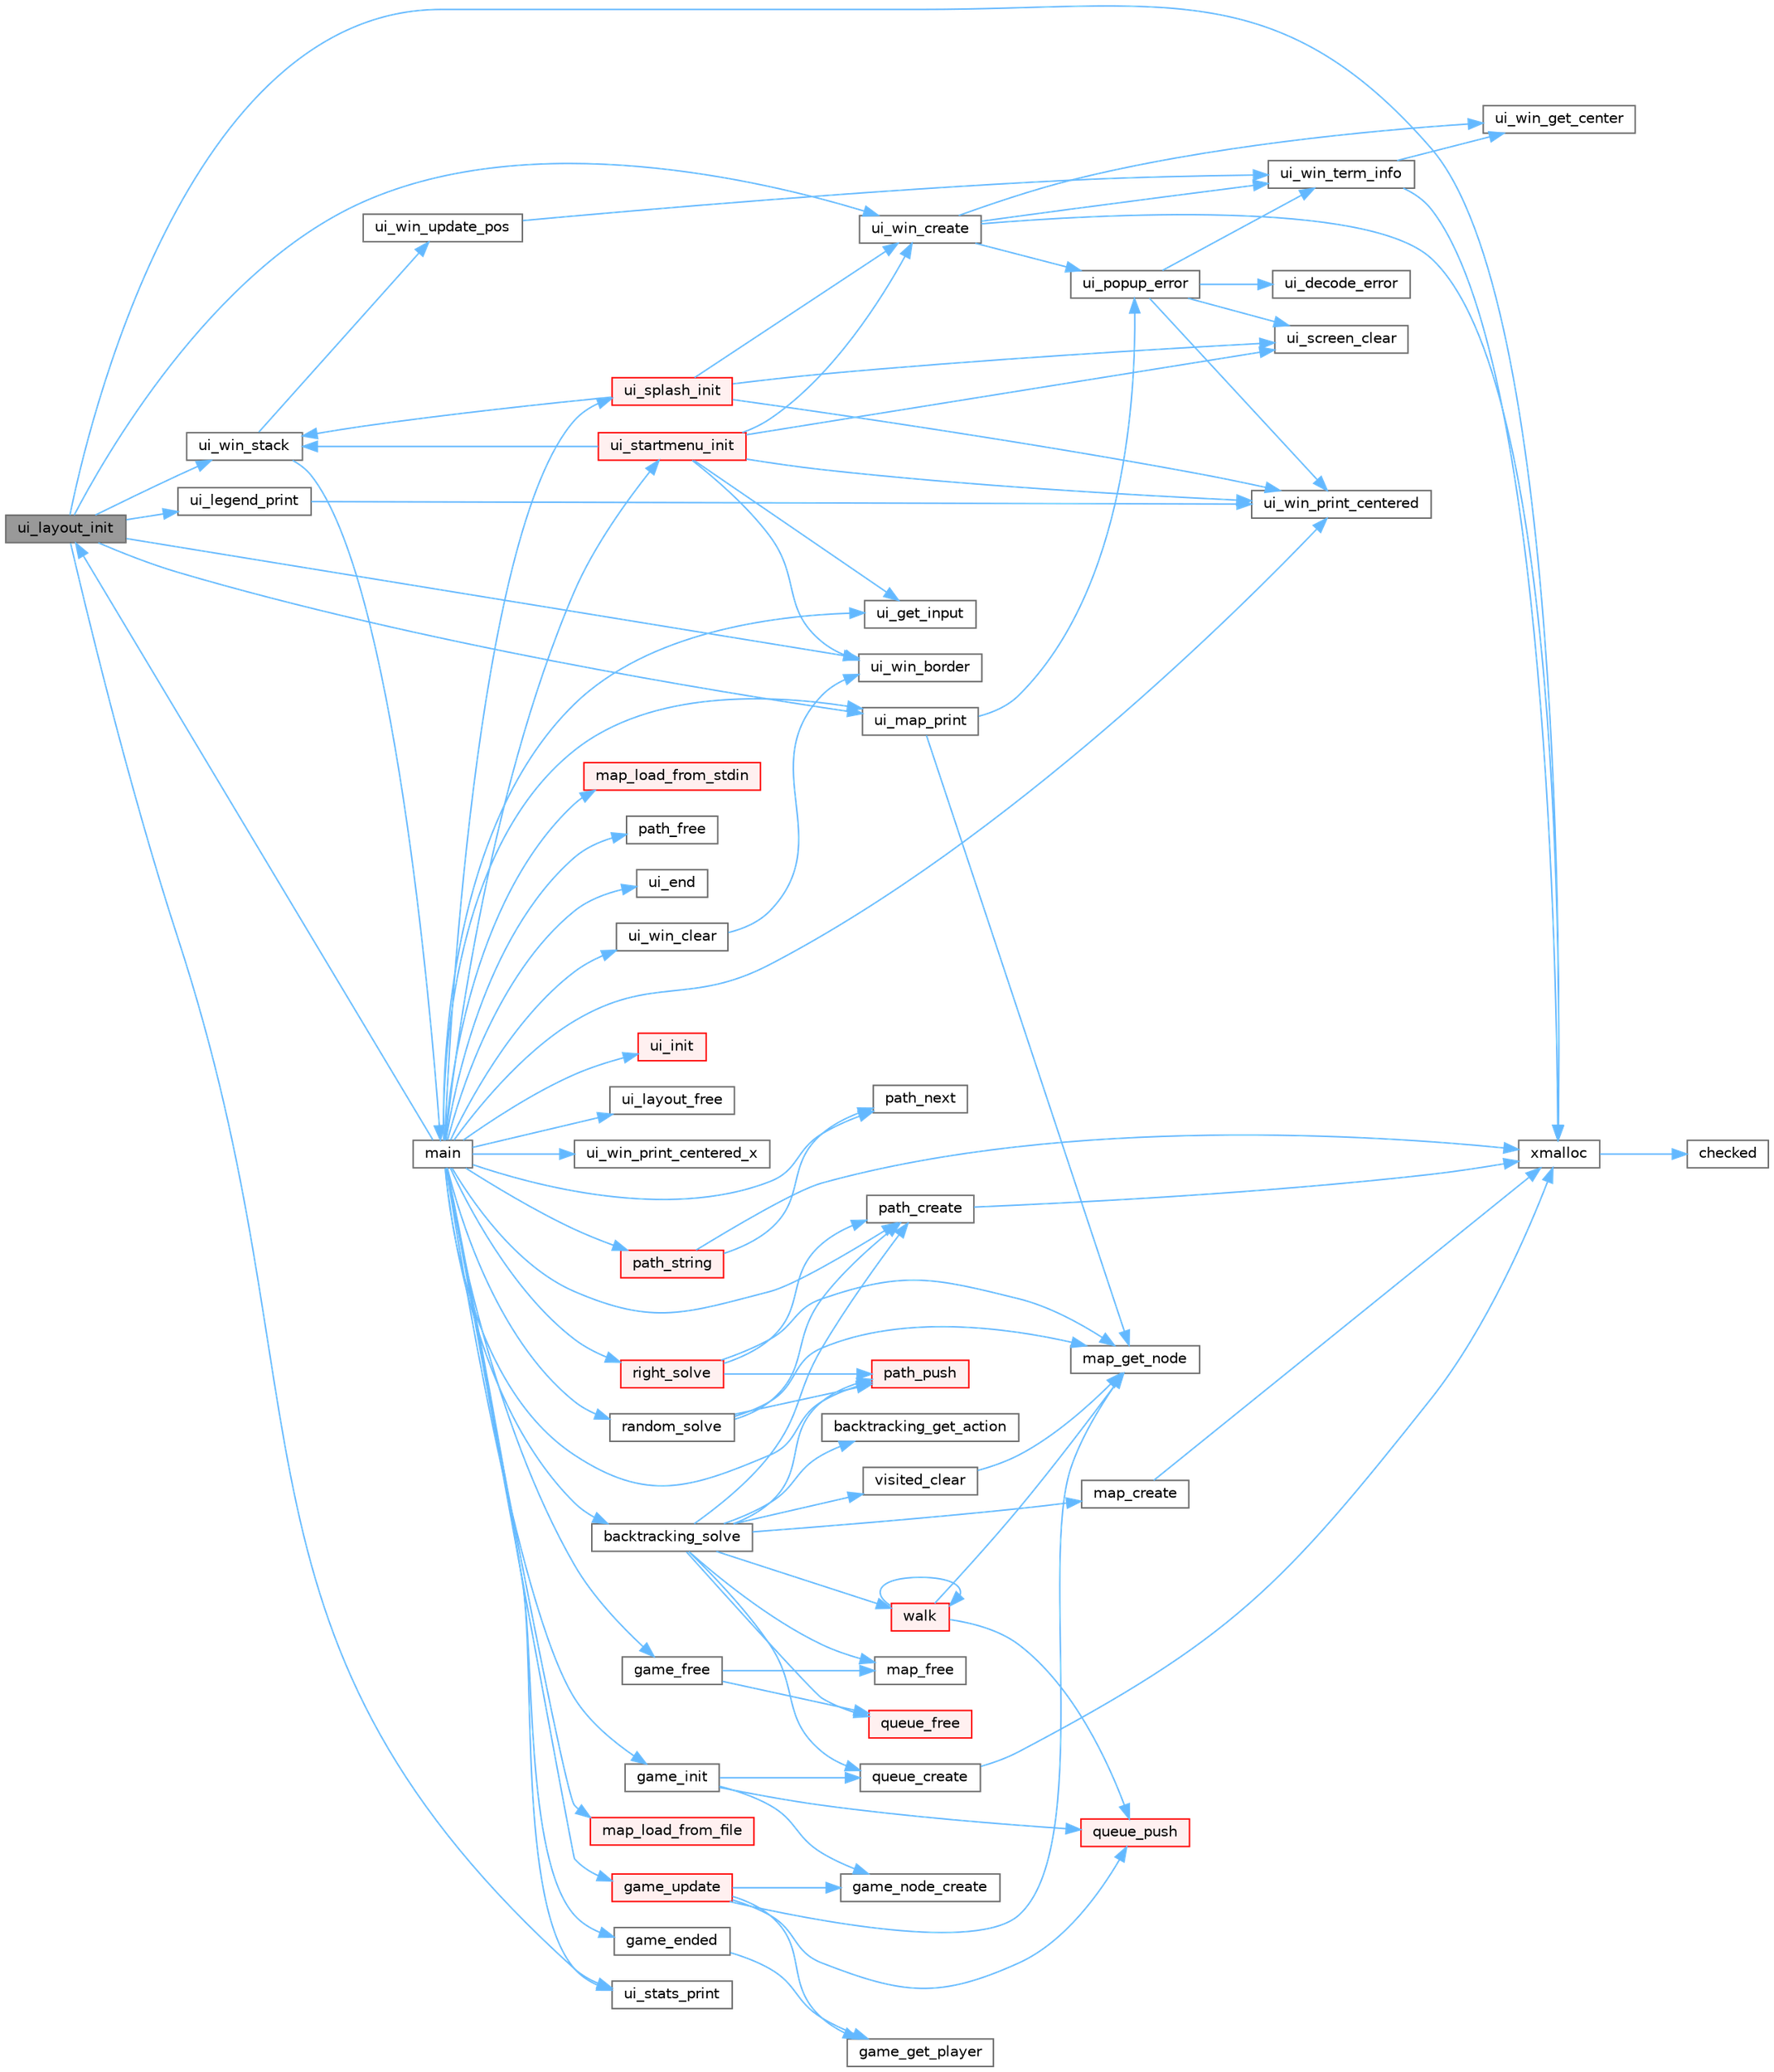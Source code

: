 digraph "ui_layout_init"
{
 // LATEX_PDF_SIZE
  bgcolor="transparent";
  edge [fontname=Helvetica,fontsize=10,labelfontname=Helvetica,labelfontsize=10];
  node [fontname=Helvetica,fontsize=10,shape=box,height=0.2,width=0.4];
  rankdir="LR";
  Node1 [label="ui_layout_init",height=0.2,width=0.4,color="gray40", fillcolor="grey60", style="filled", fontcolor="black",tooltip="initialize game screen. Create layout for game, legend, map and statistics"];
  Node1 -> Node2 [color="steelblue1",style="solid"];
  Node2 [label="ui_legend_print",height=0.2,width=0.4,color="grey40", fillcolor="white", style="filled",URL="$ui_8c.html#a462c97beb035d1c304cc95dbe6da4160",tooltip="print legend of the game moveset"];
  Node2 -> Node3 [color="steelblue1",style="solid"];
  Node3 [label="ui_win_print_centered",height=0.2,width=0.4,color="grey40", fillcolor="white", style="filled",URL="$ui__win_8c.html#add8b0c5cf2cec5c907cdafe2c48aecb6",tooltip="Print a string at the center of the screen both in the x and y axes."];
  Node1 -> Node4 [color="steelblue1",style="solid"];
  Node4 [label="ui_map_print",height=0.2,width=0.4,color="grey40", fillcolor="white", style="filled",URL="$ui_8c.html#a816ceefe73d981cdb12104bff96f6005",tooltip="Print map onto the given window."];
  Node4 -> Node5 [color="steelblue1",style="solid"];
  Node5 [label="map_get_node",height=0.2,width=0.4,color="grey40", fillcolor="white", style="filled",URL="$map_8c.html#a8c80d137d2a24e25e7b9c65b190abc80",tooltip="Get a node from the map Given a map and a set of coordinates, the fuctions returs the pointer to the ..."];
  Node4 -> Node6 [color="steelblue1",style="solid"];
  Node6 [label="ui_popup_error",height=0.2,width=0.4,color="grey40", fillcolor="white", style="filled",URL="$ui__utils_8c.html#a4b76ccc1ba4270b28d9ae2543011e596",tooltip="the function generate a pop-up with the error."];
  Node6 -> Node7 [color="steelblue1",style="solid"];
  Node7 [label="ui_decode_error",height=0.2,width=0.4,color="grey40", fillcolor="white", style="filled",URL="$ui__utils_8c.html#afbc9bfcb3efe29844303dd133c1d9bd3",tooltip="function that control if the player do something wrong or the map have some error"];
  Node6 -> Node8 [color="steelblue1",style="solid"];
  Node8 [label="ui_screen_clear",height=0.2,width=0.4,color="grey40", fillcolor="white", style="filled",URL="$ui__win_8c.html#a0d45246ea5071b703e53a7a24002ed38",tooltip="clear the screen"];
  Node6 -> Node3 [color="steelblue1",style="solid"];
  Node6 -> Node9 [color="steelblue1",style="solid"];
  Node9 [label="ui_win_term_info",height=0.2,width=0.4,color="grey40", fillcolor="white", style="filled",URL="$ui__win_8c.html#ac710b0db33790eea643bd88ce4ef349d",tooltip="Gets the current terminal info."];
  Node9 -> Node10 [color="steelblue1",style="solid"];
  Node10 [label="ui_win_get_center",height=0.2,width=0.4,color="grey40", fillcolor="white", style="filled",URL="$ui__win_8c.html#a305088bbee63f82980687782e2da5ee9",tooltip="Calculate the center of a spcific window."];
  Node9 -> Node11 [color="steelblue1",style="solid"];
  Node11 [label="xmalloc",height=0.2,width=0.4,color="grey40", fillcolor="white", style="filled",URL="$alloc_8c.html#a0803c926e3d15b7ca7758c9fe3e5ce7b",tooltip="alloc memory for a pointer."];
  Node11 -> Node12 [color="steelblue1",style="solid"];
  Node12 [label="checked",height=0.2,width=0.4,color="grey40", fillcolor="white", style="filled",URL="$alloc_8c.html#a59b81da0ba228faf2f8da90c0990c21f",tooltip="check if the the malloc allocate the memory."];
  Node1 -> Node13 [color="steelblue1",style="solid"];
  Node13 [label="ui_stats_print",height=0.2,width=0.4,color="grey40", fillcolor="white", style="filled",URL="$ui_8c.html#a2aaa1c47cb61f69e15c8ecf9bbf1e467",tooltip="print the statistics of the game"];
  Node1 -> Node14 [color="steelblue1",style="solid"];
  Node14 [label="ui_win_border",height=0.2,width=0.4,color="grey40", fillcolor="white", style="filled",URL="$ui__win_8c.html#aa6e62b9162954bc54aa649ec00eec942",tooltip="draw the border of the window"];
  Node1 -> Node15 [color="steelblue1",style="solid"];
  Node15 [label="ui_win_create",height=0.2,width=0.4,color="grey40", fillcolor="white", style="filled",URL="$ui__win_8c.html#a5925f4a2991e0fe8e232b1d26aed8057",tooltip="Create a window an returns a pointer to it."];
  Node15 -> Node6 [color="steelblue1",style="solid"];
  Node15 -> Node10 [color="steelblue1",style="solid"];
  Node15 -> Node9 [color="steelblue1",style="solid"];
  Node15 -> Node11 [color="steelblue1",style="solid"];
  Node1 -> Node16 [color="steelblue1",style="solid"];
  Node16 [label="ui_win_stack",height=0.2,width=0.4,color="grey40", fillcolor="white", style="filled",URL="$ui__win_8c.html#a1fa360ea5b8678001044bf9fb0be9993",tooltip="Stack two windows on top of each other."];
  Node16 -> Node17 [color="steelblue1",style="solid"];
  Node17 [label="main",height=0.2,width=0.4,color="grey40", fillcolor="white", style="filled",URL="$main_8c.html#a0ddf1224851353fc92bfbff6f499fa97",tooltip=" "];
  Node17 -> Node18 [color="steelblue1",style="solid"];
  Node18 [label="backtracking_solve",height=0.2,width=0.4,color="grey40", fillcolor="white", style="filled",URL="$backtracking_8c.html#a35a829bf859e66b61f8b577c36bd64e6",tooltip="function that calculate the shortest way."];
  Node18 -> Node19 [color="steelblue1",style="solid"];
  Node19 [label="backtracking_get_action",height=0.2,width=0.4,color="grey40", fillcolor="white", style="filled",URL="$backtracking_8c.html#af779bda974c07172b11cdbb7308f7fc2",tooltip="generate an action from two nodes"];
  Node18 -> Node20 [color="steelblue1",style="solid"];
  Node20 [label="map_create",height=0.2,width=0.4,color="grey40", fillcolor="white", style="filled",URL="$map_8c.html#a0930b161df18ef70edfb1c40a214db49",tooltip="Create a map filled with walls."];
  Node20 -> Node11 [color="steelblue1",style="solid"];
  Node18 -> Node21 [color="steelblue1",style="solid"];
  Node21 [label="map_free",height=0.2,width=0.4,color="grey40", fillcolor="white", style="filled",URL="$map_8c.html#a1e40937d5df78e26bca4d5553814979c",tooltip="Frees memory used by the map Frees memory used by the map by freing all the nodes,..."];
  Node18 -> Node22 [color="steelblue1",style="solid"];
  Node22 [label="path_create",height=0.2,width=0.4,color="grey40", fillcolor="white", style="filled",URL="$path_8c.html#a15a4233aa30be8c657d7b511b8e91773",tooltip="alloc the path pointer."];
  Node22 -> Node11 [color="steelblue1",style="solid"];
  Node18 -> Node23 [color="steelblue1",style="solid"];
  Node23 [label="path_push",height=0.2,width=0.4,color="red", fillcolor="#FFF0F0", style="filled",URL="$path_8c.html#a312d2b5d69205c8ec0e7b61460fe4bc8",tooltip="append an action to the end of the path"];
  Node18 -> Node25 [color="steelblue1",style="solid"];
  Node25 [label="queue_create",height=0.2,width=0.4,color="grey40", fillcolor="white", style="filled",URL="$queue_8c.html#af8084a085cc985175e44c1ac5bde35d3",tooltip="alloc the memory for the tail."];
  Node25 -> Node11 [color="steelblue1",style="solid"];
  Node18 -> Node26 [color="steelblue1",style="solid"];
  Node26 [label="queue_free",height=0.2,width=0.4,color="red", fillcolor="#FFF0F0", style="filled",URL="$queue_8c.html#abf604398920042a8056f257d292fe8a3",tooltip="dealloc the memory of the queue pointer."];
  Node18 -> Node28 [color="steelblue1",style="solid"];
  Node28 [label="visited_clear",height=0.2,width=0.4,color="grey40", fillcolor="white", style="filled",URL="$backtracking_8c.html#afe089b185e698479a2f723e1540a359e",tooltip="clear the visited coordinates"];
  Node28 -> Node5 [color="steelblue1",style="solid"];
  Node18 -> Node29 [color="steelblue1",style="solid"];
  Node29 [label="walk",height=0.2,width=0.4,color="red", fillcolor="#FFF0F0", style="filled",URL="$backtracking_8c.html#a040545c1ead3f342b9951491c2e0fb42",tooltip="function that calculate a single step recursively"];
  Node29 -> Node5 [color="steelblue1",style="solid"];
  Node29 -> Node32 [color="steelblue1",style="solid"];
  Node32 [label="queue_push",height=0.2,width=0.4,color="red", fillcolor="#FFF0F0", style="filled",URL="$queue_8c.html#a5ac2b2c1a4bf61db818176014d545d2c",tooltip="append a node to the end of the queue."];
  Node29 -> Node29 [color="steelblue1",style="solid"];
  Node17 -> Node35 [color="steelblue1",style="solid"];
  Node35 [label="game_ended",height=0.2,width=0.4,color="grey40", fillcolor="white", style="filled",URL="$game_8c.html#a842433d25b0d10f7ab03ff7b89b0a6f9",tooltip="function that check if the player has reached the end"];
  Node35 -> Node36 [color="steelblue1",style="solid"];
  Node36 [label="game_get_player",height=0.2,width=0.4,color="grey40", fillcolor="white", style="filled",URL="$game_8c.html#a12f92a9c4cd1b6901eba91c254069093",tooltip="function that get the position of the player"];
  Node17 -> Node37 [color="steelblue1",style="solid"];
  Node37 [label="game_free",height=0.2,width=0.4,color="grey40", fillcolor="white", style="filled",URL="$game_8c.html#a08672122e450c8a2c6c9ae34abded3ae",tooltip="dealloc memory used by the game."];
  Node37 -> Node21 [color="steelblue1",style="solid"];
  Node37 -> Node26 [color="steelblue1",style="solid"];
  Node17 -> Node38 [color="steelblue1",style="solid"];
  Node38 [label="game_init",height=0.2,width=0.4,color="grey40", fillcolor="white", style="filled",URL="$game_8c.html#a5e225fe3f1528fea232d7776f4564613",tooltip="function that initialize the game, loads the map and create the player"];
  Node38 -> Node39 [color="steelblue1",style="solid"];
  Node39 [label="game_node_create",height=0.2,width=0.4,color="grey40", fillcolor="white", style="filled",URL="$game_8c.html#ab8e0e8c8666b602eac4e29bf7abec0f6",tooltip="storing the coordinate of a node"];
  Node38 -> Node25 [color="steelblue1",style="solid"];
  Node38 -> Node32 [color="steelblue1",style="solid"];
  Node17 -> Node40 [color="steelblue1",style="solid"];
  Node40 [label="game_update",height=0.2,width=0.4,color="red", fillcolor="#FFF0F0", style="filled",URL="$game_8c.html#a7020006a77c943220c7acc04879c8696",tooltip="function that execute an iteration of the game"];
  Node40 -> Node36 [color="steelblue1",style="solid"];
  Node40 -> Node39 [color="steelblue1",style="solid"];
  Node40 -> Node5 [color="steelblue1",style="solid"];
  Node40 -> Node32 [color="steelblue1",style="solid"];
  Node17 -> Node47 [color="steelblue1",style="solid"];
  Node47 [label="map_load_from_file",height=0.2,width=0.4,color="red", fillcolor="#FFF0F0", style="filled",URL="$map_8c.html#a4e064fd2a3d1587d52a141cd4f21e56e",tooltip="Load map from a give file path The function loads a map from file given via the given path cheking fo..."];
  Node17 -> Node50 [color="steelblue1",style="solid"];
  Node50 [label="map_load_from_stdin",height=0.2,width=0.4,color="red", fillcolor="#FFF0F0", style="filled",URL="$map_8c.html#aa37bfc7ee8f222615e074fc250905fd2",tooltip="Load map from a stdin The function loads a map from stdin cheking for possible allocation/formatting ..."];
  Node17 -> Node22 [color="steelblue1",style="solid"];
  Node17 -> Node51 [color="steelblue1",style="solid"];
  Node51 [label="path_free",height=0.2,width=0.4,color="grey40", fillcolor="white", style="filled",URL="$path_8c.html#affbf0a3d01bed5da9128bcde86980de8",tooltip="dealloc memory of the path."];
  Node17 -> Node52 [color="steelblue1",style="solid"];
  Node52 [label="path_next",height=0.2,width=0.4,color="grey40", fillcolor="white", style="filled",URL="$path_8c.html#a6c7ef668001c5d989e86139c8549c599",tooltip="get the next action in the path"];
  Node17 -> Node23 [color="steelblue1",style="solid"];
  Node17 -> Node53 [color="steelblue1",style="solid"];
  Node53 [label="path_string",height=0.2,width=0.4,color="red", fillcolor="#FFF0F0", style="filled",URL="$path_8c.html#a3d04f998ef43728fcf531941faa91a07",tooltip="generate an array for the path moves."];
  Node53 -> Node52 [color="steelblue1",style="solid"];
  Node53 -> Node11 [color="steelblue1",style="solid"];
  Node17 -> Node56 [color="steelblue1",style="solid"];
  Node56 [label="random_solve",height=0.2,width=0.4,color="grey40", fillcolor="white", style="filled",URL="$random_8c.html#a399a01302f4960366ec7a1bfd12f0b45",tooltip="generate a random moveset."];
  Node56 -> Node5 [color="steelblue1",style="solid"];
  Node56 -> Node22 [color="steelblue1",style="solid"];
  Node56 -> Node23 [color="steelblue1",style="solid"];
  Node17 -> Node57 [color="steelblue1",style="solid"];
  Node57 [label="right_solve",height=0.2,width=0.4,color="red", fillcolor="#FFF0F0", style="filled",URL="$right_8c.html#aeca84be90bb19a3967a9a91317499528",tooltip="the function that calculate the path while keeping a wall on the right"];
  Node57 -> Node5 [color="steelblue1",style="solid"];
  Node57 -> Node22 [color="steelblue1",style="solid"];
  Node57 -> Node23 [color="steelblue1",style="solid"];
  Node17 -> Node59 [color="steelblue1",style="solid"];
  Node59 [label="ui_end",height=0.2,width=0.4,color="grey40", fillcolor="white", style="filled",URL="$ui_8c.html#a367ef9d8fb0af32c6ccd29199fa2391a",tooltip="the function for closing the curses window"];
  Node17 -> Node60 [color="steelblue1",style="solid"];
  Node60 [label="ui_get_input",height=0.2,width=0.4,color="grey40", fillcolor="white", style="filled",URL="$ui__utils_8c.html#ae0c637fbbe064bcde86dd3f913868abe",tooltip="convert a keybind in an action"];
  Node17 -> Node61 [color="steelblue1",style="solid"];
  Node61 [label="ui_init",height=0.2,width=0.4,color="red", fillcolor="#FFF0F0", style="filled",URL="$ui_8c.html#aa6f50ea564e0ba7375ce590a5196f12f",tooltip="function set the menù colour"];
  Node17 -> Node63 [color="steelblue1",style="solid"];
  Node63 [label="ui_layout_free",height=0.2,width=0.4,color="grey40", fillcolor="white", style="filled",URL="$ui_8c.html#a722c59ae85b1ad2825f5d810e810cf10",tooltip="l dealloc memory for the menù"];
  Node17 -> Node1 [color="steelblue1",style="solid"];
  Node17 -> Node4 [color="steelblue1",style="solid"];
  Node17 -> Node64 [color="steelblue1",style="solid"];
  Node64 [label="ui_splash_init",height=0.2,width=0.4,color="red", fillcolor="#FFF0F0", style="filled",URL="$ui_8c.html#a3eb0de6c588ba3a45704d6f6cefe54f7",tooltip="function to show the initial animation"];
  Node64 -> Node8 [color="steelblue1",style="solid"];
  Node64 -> Node15 [color="steelblue1",style="solid"];
  Node64 -> Node3 [color="steelblue1",style="solid"];
  Node64 -> Node16 [color="steelblue1",style="solid"];
  Node17 -> Node66 [color="steelblue1",style="solid"];
  Node66 [label="ui_startmenu_init",height=0.2,width=0.4,color="red", fillcolor="#FFF0F0", style="filled",URL="$ui_8c.html#a1788fa08709ba9afc8ca24201aa4361d",tooltip="print the menu and wait for user input"];
  Node66 -> Node60 [color="steelblue1",style="solid"];
  Node66 -> Node8 [color="steelblue1",style="solid"];
  Node66 -> Node14 [color="steelblue1",style="solid"];
  Node66 -> Node15 [color="steelblue1",style="solid"];
  Node66 -> Node3 [color="steelblue1",style="solid"];
  Node66 -> Node16 [color="steelblue1",style="solid"];
  Node17 -> Node13 [color="steelblue1",style="solid"];
  Node17 -> Node69 [color="steelblue1",style="solid"];
  Node69 [label="ui_win_clear",height=0.2,width=0.4,color="grey40", fillcolor="white", style="filled",URL="$ui__win_8c.html#abf9955e68c1d939673f5e246194a623b",tooltip="Clear the contents of a specific window."];
  Node69 -> Node14 [color="steelblue1",style="solid"];
  Node17 -> Node3 [color="steelblue1",style="solid"];
  Node17 -> Node68 [color="steelblue1",style="solid"];
  Node68 [label="ui_win_print_centered_x",height=0.2,width=0.4,color="grey40", fillcolor="white", style="filled",URL="$ui__win_8c.html#a778046287138b372545307bc675eefa5",tooltip="Print a string at the center of the screen only in the x axis."];
  Node16 -> Node70 [color="steelblue1",style="solid"];
  Node70 [label="ui_win_update_pos",height=0.2,width=0.4,color="grey40", fillcolor="white", style="filled",URL="$ui__win_8c.html#a81f002862bc83bb81660ddf243d54fc6",tooltip="Updates position a window."];
  Node70 -> Node9 [color="steelblue1",style="solid"];
  Node1 -> Node11 [color="steelblue1",style="solid"];
}
